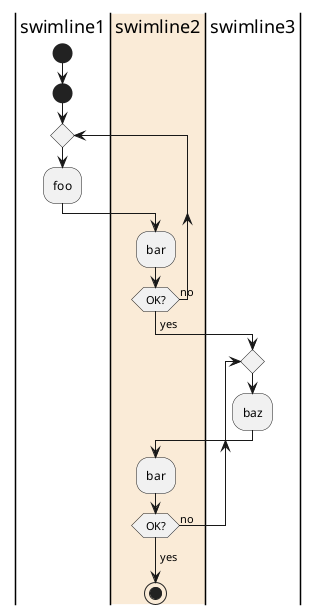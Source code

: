 {
  "sha1": "fi0e91b6ldligs7e6vwdd7uae3oy28a",
  "insertion": {
    "when": "2024-06-01T09:03:06.158Z",
    "url": "https://forum.plantuml.net/9718/bad-arrow-routing-in-sequence-diagram-with-swimlanes",
    "user": "plantuml@gmail.com"
  }
}
@startuml
|swimline1|
start
start
repeat
  :foo;
|#AntiqueWhite|swimline2|
  :bar;
repeat while (OK?) is (no)
-> yes;
|swimline3|
repeat
  :baz;
|swimline2|
  :bar;
repeat while (OK?) is (no)
-> yes;
stop
@enduml
